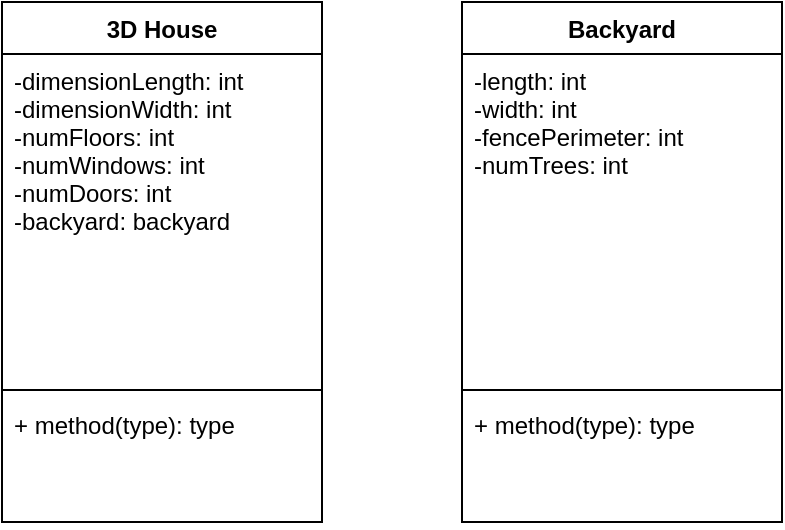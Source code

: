 <mxfile version="20.2.5" type="device"><diagram id="-UENxzAL1TQeWXTHjCJO" name="Page-1"><mxGraphModel dx="1038" dy="539" grid="1" gridSize="10" guides="1" tooltips="1" connect="1" arrows="1" fold="1" page="1" pageScale="1" pageWidth="850" pageHeight="1100" math="0" shadow="0"><root><mxCell id="0"/><mxCell id="1" parent="0"/><mxCell id="wE2_2iaCCD45QAh9EG3P-1" value="3D House" style="swimlane;fontStyle=1;align=center;verticalAlign=top;childLayout=stackLayout;horizontal=1;startSize=26;horizontalStack=0;resizeParent=1;resizeParentMax=0;resizeLast=0;collapsible=1;marginBottom=0;" vertex="1" parent="1"><mxGeometry x="80" y="60" width="160" height="260" as="geometry"/></mxCell><mxCell id="wE2_2iaCCD45QAh9EG3P-2" value="-dimensionLength: int&#10;-dimensionWidth: int&#10;-numFloors: int&#10;-numWindows: int&#10;-numDoors: int&#10;-backyard: backyard" style="text;strokeColor=none;fillColor=none;align=left;verticalAlign=top;spacingLeft=4;spacingRight=4;overflow=hidden;rotatable=0;points=[[0,0.5],[1,0.5]];portConstraint=eastwest;" vertex="1" parent="wE2_2iaCCD45QAh9EG3P-1"><mxGeometry y="26" width="160" height="164" as="geometry"/></mxCell><mxCell id="wE2_2iaCCD45QAh9EG3P-3" value="" style="line;strokeWidth=1;fillColor=none;align=left;verticalAlign=middle;spacingTop=-1;spacingLeft=3;spacingRight=3;rotatable=0;labelPosition=right;points=[];portConstraint=eastwest;" vertex="1" parent="wE2_2iaCCD45QAh9EG3P-1"><mxGeometry y="190" width="160" height="8" as="geometry"/></mxCell><mxCell id="wE2_2iaCCD45QAh9EG3P-4" value="+ method(type): type" style="text;strokeColor=none;fillColor=none;align=left;verticalAlign=top;spacingLeft=4;spacingRight=4;overflow=hidden;rotatable=0;points=[[0,0.5],[1,0.5]];portConstraint=eastwest;" vertex="1" parent="wE2_2iaCCD45QAh9EG3P-1"><mxGeometry y="198" width="160" height="62" as="geometry"/></mxCell><mxCell id="wE2_2iaCCD45QAh9EG3P-5" value="Backyard" style="swimlane;fontStyle=1;align=center;verticalAlign=top;childLayout=stackLayout;horizontal=1;startSize=26;horizontalStack=0;resizeParent=1;resizeParentMax=0;resizeLast=0;collapsible=1;marginBottom=0;" vertex="1" parent="1"><mxGeometry x="310" y="60" width="160" height="260" as="geometry"/></mxCell><mxCell id="wE2_2iaCCD45QAh9EG3P-6" value="-length: int&#10;-width: int&#10;-fencePerimeter: int&#10;-numTrees: int" style="text;strokeColor=none;fillColor=none;align=left;verticalAlign=top;spacingLeft=4;spacingRight=4;overflow=hidden;rotatable=0;points=[[0,0.5],[1,0.5]];portConstraint=eastwest;" vertex="1" parent="wE2_2iaCCD45QAh9EG3P-5"><mxGeometry y="26" width="160" height="164" as="geometry"/></mxCell><mxCell id="wE2_2iaCCD45QAh9EG3P-7" value="" style="line;strokeWidth=1;fillColor=none;align=left;verticalAlign=middle;spacingTop=-1;spacingLeft=3;spacingRight=3;rotatable=0;labelPosition=right;points=[];portConstraint=eastwest;" vertex="1" parent="wE2_2iaCCD45QAh9EG3P-5"><mxGeometry y="190" width="160" height="8" as="geometry"/></mxCell><mxCell id="wE2_2iaCCD45QAh9EG3P-8" value="+ method(type): type" style="text;strokeColor=none;fillColor=none;align=left;verticalAlign=top;spacingLeft=4;spacingRight=4;overflow=hidden;rotatable=0;points=[[0,0.5],[1,0.5]];portConstraint=eastwest;" vertex="1" parent="wE2_2iaCCD45QAh9EG3P-5"><mxGeometry y="198" width="160" height="62" as="geometry"/></mxCell></root></mxGraphModel></diagram></mxfile>